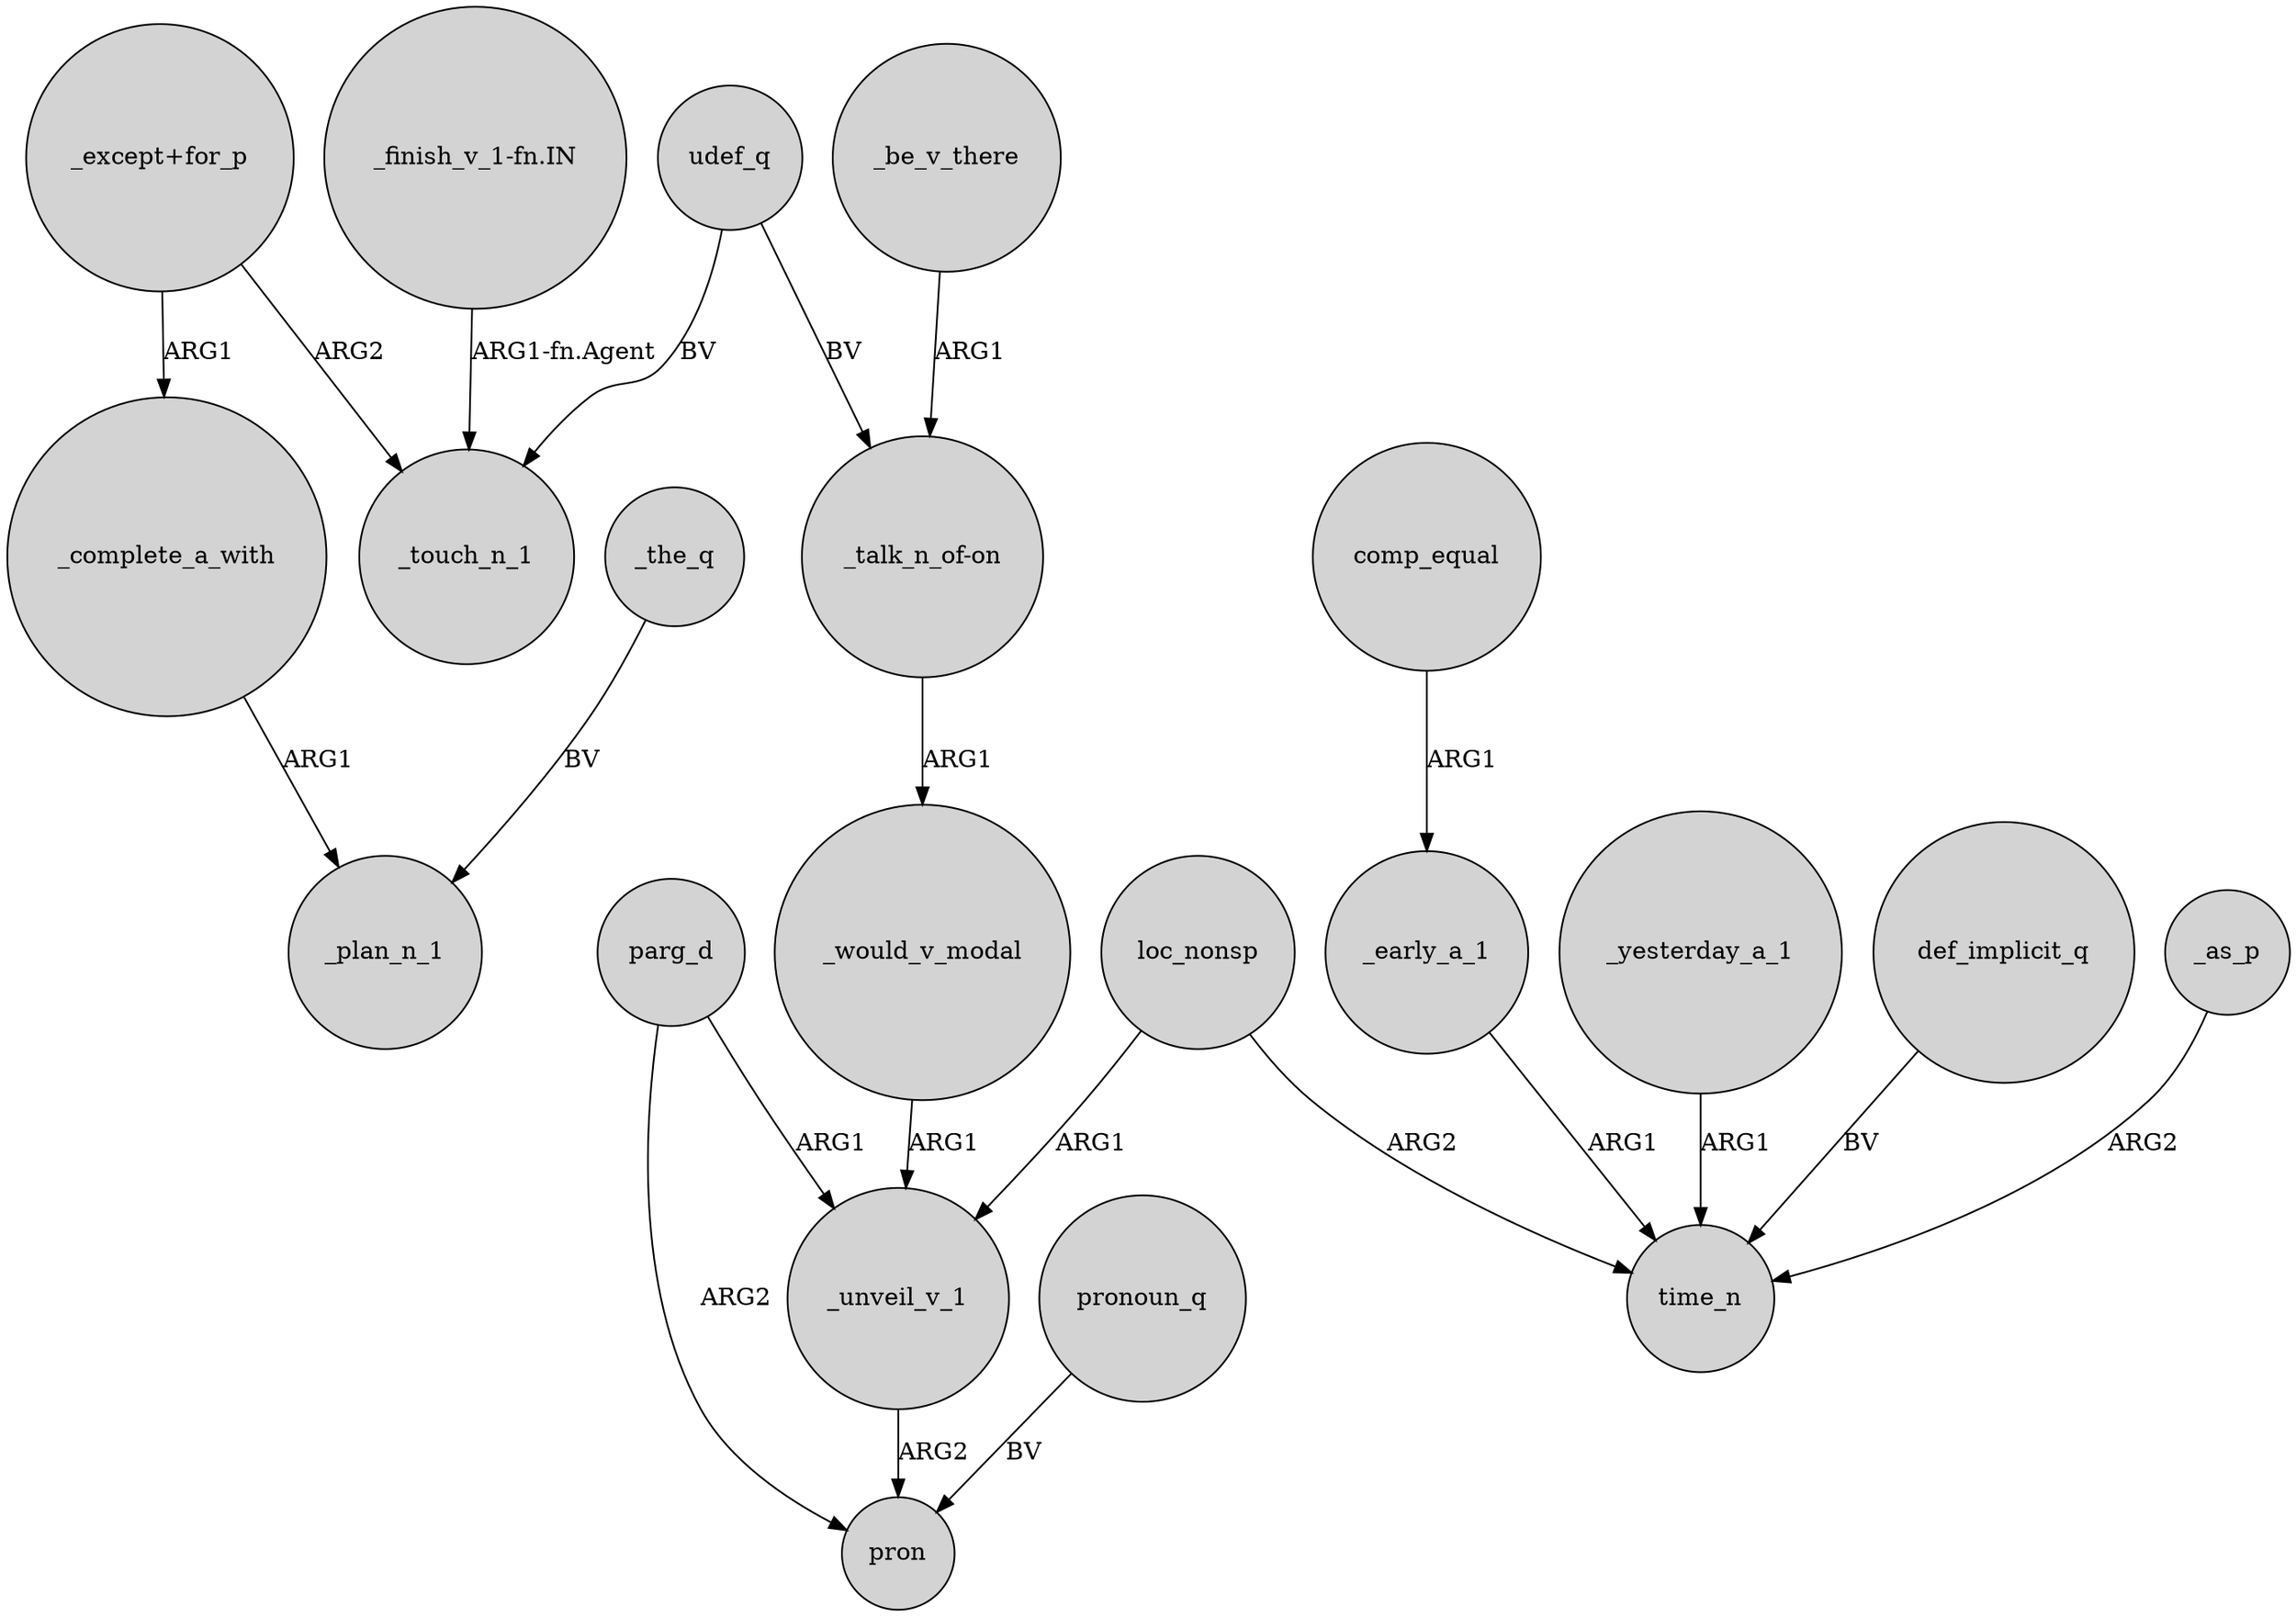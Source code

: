 digraph {
	node [shape=circle style=filled]
	"_except+for_p" -> _complete_a_with [label=ARG1]
	_be_v_there -> "_talk_n_of-on" [label=ARG1]
	_yesterday_a_1 -> time_n [label=ARG1]
	_would_v_modal -> _unveil_v_1 [label=ARG1]
	_complete_a_with -> _plan_n_1 [label=ARG1]
	def_implicit_q -> time_n [label=BV]
	_the_q -> _plan_n_1 [label=BV]
	loc_nonsp -> time_n [label=ARG2]
	parg_d -> pron [label=ARG2]
	pronoun_q -> pron [label=BV]
	"_except+for_p" -> _touch_n_1 [label=ARG2]
	udef_q -> "_talk_n_of-on" [label=BV]
	_as_p -> time_n [label=ARG2]
	"_finish_v_1-fn.IN" -> _touch_n_1 [label="ARG1-fn.Agent"]
	_early_a_1 -> time_n [label=ARG1]
	loc_nonsp -> _unveil_v_1 [label=ARG1]
	comp_equal -> _early_a_1 [label=ARG1]
	parg_d -> _unveil_v_1 [label=ARG1]
	udef_q -> _touch_n_1 [label=BV]
	_unveil_v_1 -> pron [label=ARG2]
	"_talk_n_of-on" -> _would_v_modal [label=ARG1]
}
